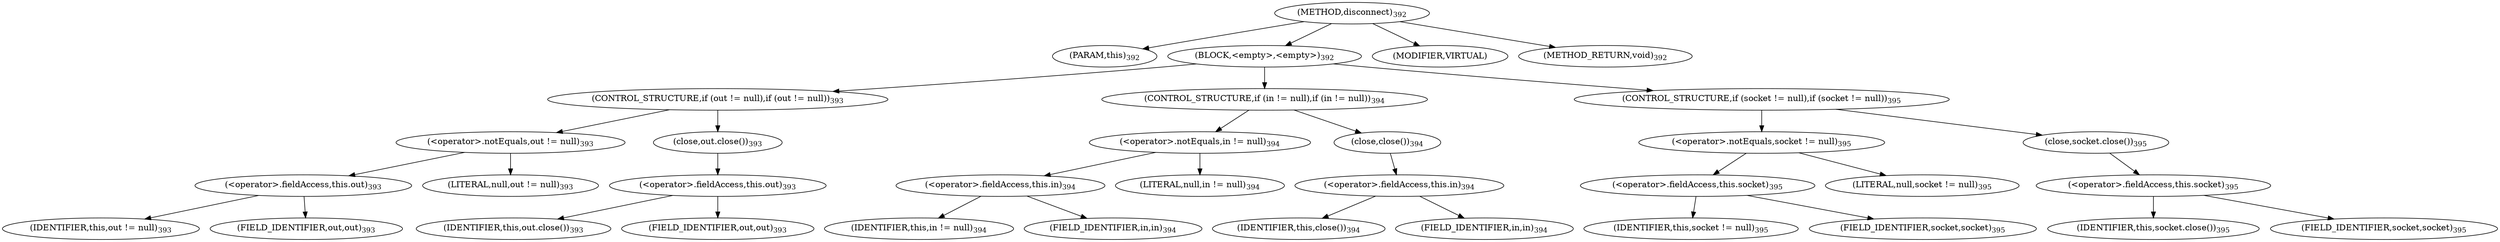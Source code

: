 digraph "disconnect" {  
"794" [label = <(METHOD,disconnect)<SUB>392</SUB>> ]
"795" [label = <(PARAM,this)<SUB>392</SUB>> ]
"796" [label = <(BLOCK,&lt;empty&gt;,&lt;empty&gt;)<SUB>392</SUB>> ]
"797" [label = <(CONTROL_STRUCTURE,if (out != null),if (out != null))<SUB>393</SUB>> ]
"798" [label = <(&lt;operator&gt;.notEquals,out != null)<SUB>393</SUB>> ]
"799" [label = <(&lt;operator&gt;.fieldAccess,this.out)<SUB>393</SUB>> ]
"800" [label = <(IDENTIFIER,this,out != null)<SUB>393</SUB>> ]
"801" [label = <(FIELD_IDENTIFIER,out,out)<SUB>393</SUB>> ]
"802" [label = <(LITERAL,null,out != null)<SUB>393</SUB>> ]
"803" [label = <(close,out.close())<SUB>393</SUB>> ]
"804" [label = <(&lt;operator&gt;.fieldAccess,this.out)<SUB>393</SUB>> ]
"805" [label = <(IDENTIFIER,this,out.close())<SUB>393</SUB>> ]
"806" [label = <(FIELD_IDENTIFIER,out,out)<SUB>393</SUB>> ]
"807" [label = <(CONTROL_STRUCTURE,if (in != null),if (in != null))<SUB>394</SUB>> ]
"808" [label = <(&lt;operator&gt;.notEquals,in != null)<SUB>394</SUB>> ]
"809" [label = <(&lt;operator&gt;.fieldAccess,this.in)<SUB>394</SUB>> ]
"810" [label = <(IDENTIFIER,this,in != null)<SUB>394</SUB>> ]
"811" [label = <(FIELD_IDENTIFIER,in,in)<SUB>394</SUB>> ]
"812" [label = <(LITERAL,null,in != null)<SUB>394</SUB>> ]
"813" [label = <(close,close())<SUB>394</SUB>> ]
"814" [label = <(&lt;operator&gt;.fieldAccess,this.in)<SUB>394</SUB>> ]
"815" [label = <(IDENTIFIER,this,close())<SUB>394</SUB>> ]
"816" [label = <(FIELD_IDENTIFIER,in,in)<SUB>394</SUB>> ]
"817" [label = <(CONTROL_STRUCTURE,if (socket != null),if (socket != null))<SUB>395</SUB>> ]
"818" [label = <(&lt;operator&gt;.notEquals,socket != null)<SUB>395</SUB>> ]
"819" [label = <(&lt;operator&gt;.fieldAccess,this.socket)<SUB>395</SUB>> ]
"820" [label = <(IDENTIFIER,this,socket != null)<SUB>395</SUB>> ]
"821" [label = <(FIELD_IDENTIFIER,socket,socket)<SUB>395</SUB>> ]
"822" [label = <(LITERAL,null,socket != null)<SUB>395</SUB>> ]
"823" [label = <(close,socket.close())<SUB>395</SUB>> ]
"824" [label = <(&lt;operator&gt;.fieldAccess,this.socket)<SUB>395</SUB>> ]
"825" [label = <(IDENTIFIER,this,socket.close())<SUB>395</SUB>> ]
"826" [label = <(FIELD_IDENTIFIER,socket,socket)<SUB>395</SUB>> ]
"827" [label = <(MODIFIER,VIRTUAL)> ]
"828" [label = <(METHOD_RETURN,void)<SUB>392</SUB>> ]
  "794" -> "795" 
  "794" -> "796" 
  "794" -> "827" 
  "794" -> "828" 
  "796" -> "797" 
  "796" -> "807" 
  "796" -> "817" 
  "797" -> "798" 
  "797" -> "803" 
  "798" -> "799" 
  "798" -> "802" 
  "799" -> "800" 
  "799" -> "801" 
  "803" -> "804" 
  "804" -> "805" 
  "804" -> "806" 
  "807" -> "808" 
  "807" -> "813" 
  "808" -> "809" 
  "808" -> "812" 
  "809" -> "810" 
  "809" -> "811" 
  "813" -> "814" 
  "814" -> "815" 
  "814" -> "816" 
  "817" -> "818" 
  "817" -> "823" 
  "818" -> "819" 
  "818" -> "822" 
  "819" -> "820" 
  "819" -> "821" 
  "823" -> "824" 
  "824" -> "825" 
  "824" -> "826" 
}
